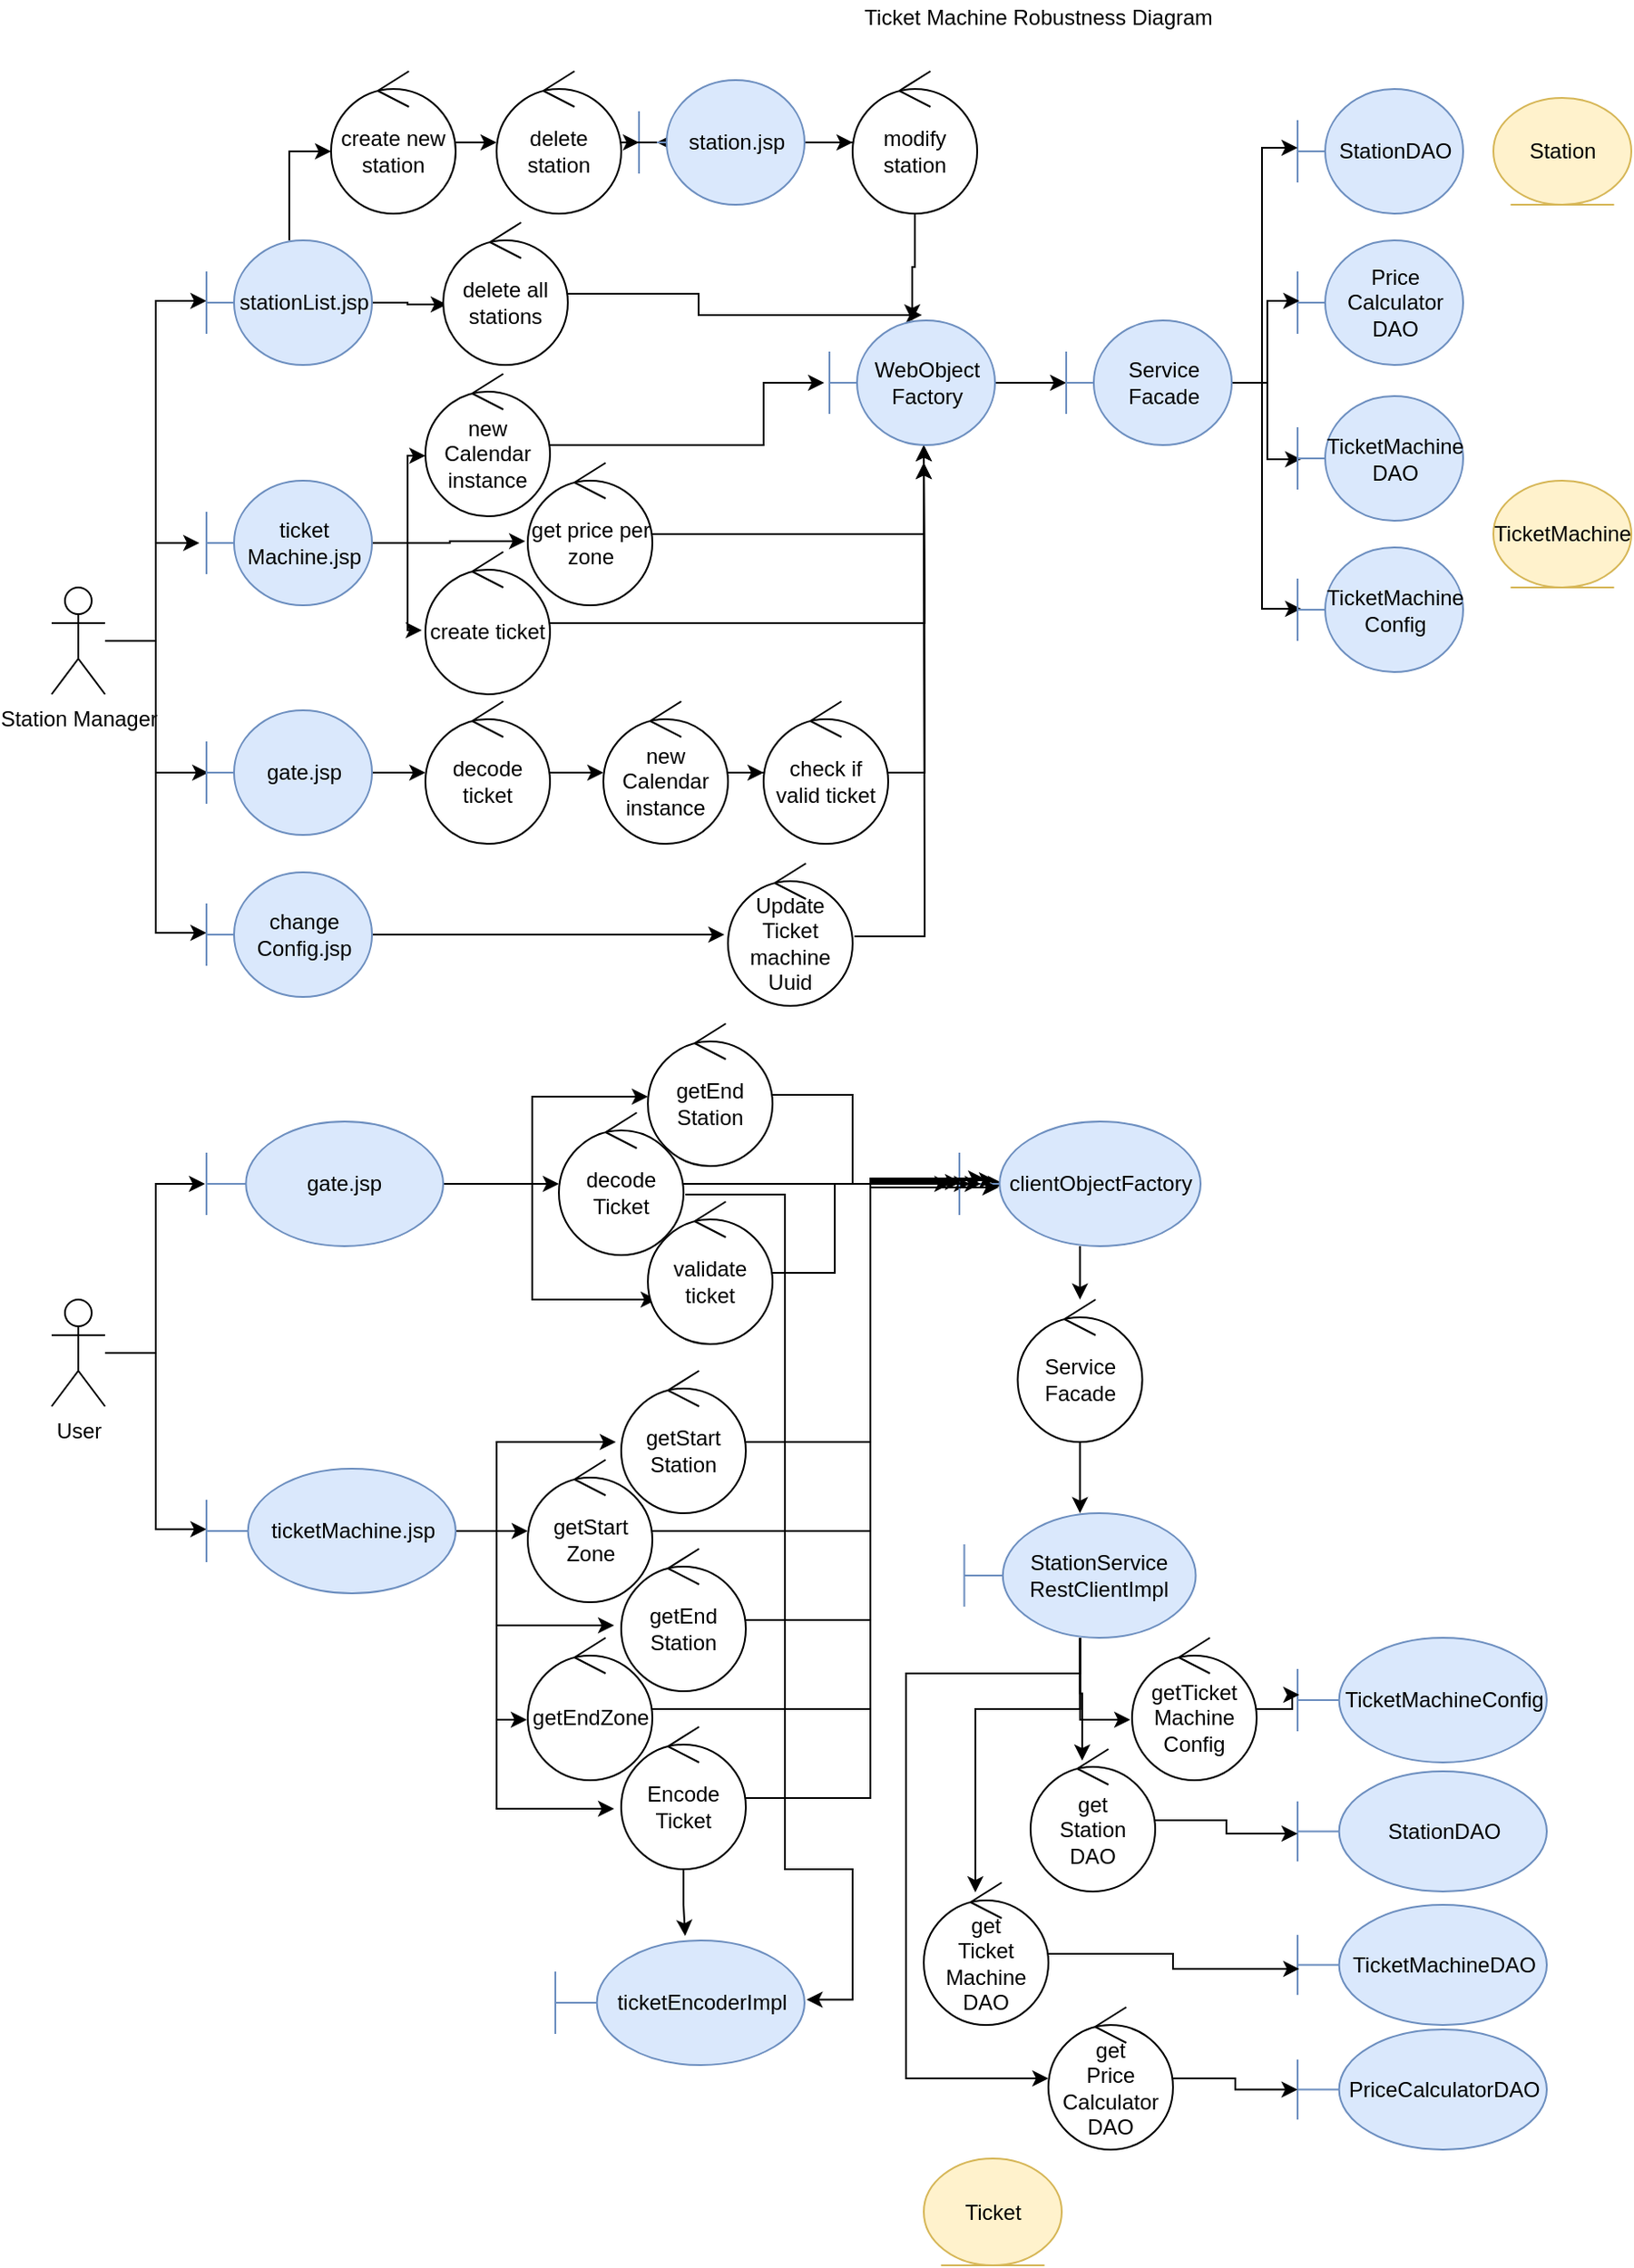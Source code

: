 <mxfile version="13.9.9" type="device"><diagram id="0575e87b-8c2b-2d22-6455-2bd15a80e59f" name="Page-1"><mxGraphModel dx="1560" dy="995" grid="1" gridSize="10" guides="1" tooltips="1" connect="1" arrows="1" fold="1" page="1" pageScale="1" pageWidth="1169" pageHeight="827" background="#ffffff" math="0" shadow="0"><root><mxCell id="0"/><mxCell id="1" parent="0"/><mxCell id="66" value="Ticket Machine Robustness Diagram" style="text;html=1;strokeColor=none;fillColor=none;align=center;verticalAlign=middle;whiteSpace=wrap;rounded=0;" parent="1" vertex="1"><mxGeometry x="377" y="10" width="415" height="20" as="geometry"/></mxCell><mxCell id="ANb1QECEl7MZ1J4UvegZ-68" style="edgeStyle=orthogonalEdgeStyle;rounded=0;orthogonalLoop=1;jettySize=auto;html=1;entryX=0;entryY=0.486;entryDx=0;entryDy=0;entryPerimeter=0;" parent="1" source="p6hAsenXbWDcMNZ4gBnN-66" target="p6hAsenXbWDcMNZ4gBnN-69" edge="1"><mxGeometry relative="1" as="geometry"/></mxCell><mxCell id="ANb1QECEl7MZ1J4UvegZ-69" style="edgeStyle=orthogonalEdgeStyle;rounded=0;orthogonalLoop=1;jettySize=auto;html=1;entryX=-0.043;entryY=0.5;entryDx=0;entryDy=0;entryPerimeter=0;" parent="1" source="p6hAsenXbWDcMNZ4gBnN-66" target="p6hAsenXbWDcMNZ4gBnN-71" edge="1"><mxGeometry relative="1" as="geometry"/></mxCell><mxCell id="ANb1QECEl7MZ1J4UvegZ-70" style="edgeStyle=orthogonalEdgeStyle;rounded=0;orthogonalLoop=1;jettySize=auto;html=1;entryX=0.011;entryY=0.5;entryDx=0;entryDy=0;entryPerimeter=0;" parent="1" source="p6hAsenXbWDcMNZ4gBnN-66" target="p6hAsenXbWDcMNZ4gBnN-109" edge="1"><mxGeometry relative="1" as="geometry"/></mxCell><mxCell id="ANb1QECEl7MZ1J4UvegZ-71" style="edgeStyle=orthogonalEdgeStyle;rounded=0;orthogonalLoop=1;jettySize=auto;html=1;entryX=0;entryY=0.486;entryDx=0;entryDy=0;entryPerimeter=0;" parent="1" source="p6hAsenXbWDcMNZ4gBnN-66" target="p6hAsenXbWDcMNZ4gBnN-118" edge="1"><mxGeometry relative="1" as="geometry"/></mxCell><mxCell id="p6hAsenXbWDcMNZ4gBnN-66" value="Station Manager" style="shape=umlActor;verticalLabelPosition=bottom;verticalAlign=top;html=1;outlineConnect=0;" parent="1" vertex="1"><mxGeometry x="30" y="340" width="30" height="60" as="geometry"/></mxCell><mxCell id="p6hAsenXbWDcMNZ4gBnN-75" style="edgeStyle=orthogonalEdgeStyle;rounded=0;orthogonalLoop=1;jettySize=auto;html=1;entryX=0;entryY=0.563;entryDx=0;entryDy=0;entryPerimeter=0;" parent="1" source="p6hAsenXbWDcMNZ4gBnN-69" target="p6hAsenXbWDcMNZ4gBnN-73" edge="1"><mxGeometry relative="1" as="geometry"/></mxCell><mxCell id="p6hAsenXbWDcMNZ4gBnN-79" style="edgeStyle=orthogonalEdgeStyle;rounded=0;orthogonalLoop=1;jettySize=auto;html=1;entryX=0.029;entryY=0.575;entryDx=0;entryDy=0;entryPerimeter=0;" parent="1" source="p6hAsenXbWDcMNZ4gBnN-69" target="p6hAsenXbWDcMNZ4gBnN-74" edge="1"><mxGeometry relative="1" as="geometry"/></mxCell><mxCell id="p6hAsenXbWDcMNZ4gBnN-69" value="stationList.jsp" style="shape=umlBoundary;whiteSpace=wrap;html=1;fillColor=#dae8fc;strokeColor=#6c8ebf;" parent="1" vertex="1"><mxGeometry x="117" y="145" width="93" height="70" as="geometry"/></mxCell><mxCell id="p6hAsenXbWDcMNZ4gBnN-89" style="edgeStyle=orthogonalEdgeStyle;rounded=0;orthogonalLoop=1;jettySize=auto;html=1;entryX=0;entryY=0.575;entryDx=0;entryDy=0;entryPerimeter=0;" parent="1" source="p6hAsenXbWDcMNZ4gBnN-71" target="p6hAsenXbWDcMNZ4gBnN-82" edge="1"><mxGeometry relative="1" as="geometry"/></mxCell><mxCell id="p6hAsenXbWDcMNZ4gBnN-90" style="edgeStyle=orthogonalEdgeStyle;rounded=0;orthogonalLoop=1;jettySize=auto;html=1;entryX=-0.021;entryY=0.55;entryDx=0;entryDy=0;entryPerimeter=0;" parent="1" source="p6hAsenXbWDcMNZ4gBnN-71" target="p6hAsenXbWDcMNZ4gBnN-83" edge="1"><mxGeometry relative="1" as="geometry"/></mxCell><mxCell id="p6hAsenXbWDcMNZ4gBnN-91" style="edgeStyle=orthogonalEdgeStyle;rounded=0;orthogonalLoop=1;jettySize=auto;html=1;entryX=-0.029;entryY=0.55;entryDx=0;entryDy=0;entryPerimeter=0;" parent="1" source="p6hAsenXbWDcMNZ4gBnN-71" target="p6hAsenXbWDcMNZ4gBnN-84" edge="1"><mxGeometry relative="1" as="geometry"/></mxCell><mxCell id="p6hAsenXbWDcMNZ4gBnN-71" value="ticket&lt;br&gt;Machine.jsp" style="shape=umlBoundary;whiteSpace=wrap;html=1;fillColor=#dae8fc;strokeColor=#6c8ebf;" parent="1" vertex="1"><mxGeometry x="117" y="280" width="93" height="70" as="geometry"/></mxCell><mxCell id="APbAVf3oP3AA69vm6qDU-67" value="" style="edgeStyle=orthogonalEdgeStyle;rounded=0;orthogonalLoop=1;jettySize=auto;html=1;" parent="1" source="p6hAsenXbWDcMNZ4gBnN-73" target="p6hAsenXbWDcMNZ4gBnN-80" edge="1"><mxGeometry relative="1" as="geometry"/></mxCell><mxCell id="p6hAsenXbWDcMNZ4gBnN-73" value="create new station" style="ellipse;shape=umlControl;whiteSpace=wrap;html=1;" parent="1" vertex="1"><mxGeometry x="187" y="50" width="70" height="80" as="geometry"/></mxCell><mxCell id="p6hAsenXbWDcMNZ4gBnN-87" style="edgeStyle=orthogonalEdgeStyle;rounded=0;orthogonalLoop=1;jettySize=auto;html=1;entryX=0.559;entryY=-0.043;entryDx=0;entryDy=0;entryPerimeter=0;" parent="1" source="p6hAsenXbWDcMNZ4gBnN-74" target="p6hAsenXbWDcMNZ4gBnN-85" edge="1"><mxGeometry relative="1" as="geometry"/></mxCell><mxCell id="p6hAsenXbWDcMNZ4gBnN-74" value="delete all stations" style="ellipse;shape=umlControl;whiteSpace=wrap;html=1;" parent="1" vertex="1"><mxGeometry x="250" y="135" width="70" height="80" as="geometry"/></mxCell><mxCell id="p6hAsenXbWDcMNZ4gBnN-107" value="" style="edgeStyle=orthogonalEdgeStyle;rounded=0;orthogonalLoop=1;jettySize=auto;html=1;" parent="1" source="p6hAsenXbWDcMNZ4gBnN-77" edge="1"><mxGeometry relative="1" as="geometry"><mxPoint x="370" y="90" as="targetPoint"/></mxGeometry></mxCell><mxCell id="APbAVf3oP3AA69vm6qDU-68" value="" style="edgeStyle=orthogonalEdgeStyle;rounded=0;orthogonalLoop=1;jettySize=auto;html=1;" parent="1" source="p6hAsenXbWDcMNZ4gBnN-77" target="p6hAsenXbWDcMNZ4gBnN-85" edge="1"><mxGeometry relative="1" as="geometry"/></mxCell><mxCell id="p6hAsenXbWDcMNZ4gBnN-77" value="modify station" style="ellipse;shape=umlControl;whiteSpace=wrap;html=1;" parent="1" vertex="1"><mxGeometry x="480" y="50" width="70" height="80" as="geometry"/></mxCell><mxCell id="p6hAsenXbWDcMNZ4gBnN-92" style="edgeStyle=orthogonalEdgeStyle;rounded=0;orthogonalLoop=1;jettySize=auto;html=1;entryX=-0.032;entryY=0.5;entryDx=0;entryDy=0;entryPerimeter=0;" parent="1" source="p6hAsenXbWDcMNZ4gBnN-82" target="p6hAsenXbWDcMNZ4gBnN-85" edge="1"><mxGeometry relative="1" as="geometry"><Array as="points"><mxPoint x="430" y="260"/><mxPoint x="430" y="225"/></Array></mxGeometry></mxCell><mxCell id="p6hAsenXbWDcMNZ4gBnN-82" value="new Calendar instance" style="ellipse;shape=umlControl;whiteSpace=wrap;html=1;" parent="1" vertex="1"><mxGeometry x="240" y="220" width="70" height="80" as="geometry"/></mxCell><mxCell id="p6hAsenXbWDcMNZ4gBnN-93" style="edgeStyle=orthogonalEdgeStyle;rounded=0;orthogonalLoop=1;jettySize=auto;html=1;entryX=0.57;entryY=1;entryDx=0;entryDy=0;entryPerimeter=0;" parent="1" source="p6hAsenXbWDcMNZ4gBnN-83" target="p6hAsenXbWDcMNZ4gBnN-85" edge="1"><mxGeometry relative="1" as="geometry"/></mxCell><mxCell id="p6hAsenXbWDcMNZ4gBnN-83" value="get price per zone" style="ellipse;shape=umlControl;whiteSpace=wrap;html=1;" parent="1" vertex="1"><mxGeometry x="297.5" y="270" width="70" height="80" as="geometry"/></mxCell><mxCell id="p6hAsenXbWDcMNZ4gBnN-94" style="edgeStyle=orthogonalEdgeStyle;rounded=0;orthogonalLoop=1;jettySize=auto;html=1;" parent="1" source="p6hAsenXbWDcMNZ4gBnN-84" edge="1"><mxGeometry relative="1" as="geometry"><mxPoint x="520" y="260" as="targetPoint"/></mxGeometry></mxCell><mxCell id="p6hAsenXbWDcMNZ4gBnN-84" value="create ticket" style="ellipse;shape=umlControl;whiteSpace=wrap;html=1;" parent="1" vertex="1"><mxGeometry x="240" y="320" width="70" height="80" as="geometry"/></mxCell><mxCell id="APbAVf3oP3AA69vm6qDU-70" value="" style="edgeStyle=orthogonalEdgeStyle;rounded=0;orthogonalLoop=1;jettySize=auto;html=1;" parent="1" source="p6hAsenXbWDcMNZ4gBnN-85" target="APbAVf3oP3AA69vm6qDU-69" edge="1"><mxGeometry relative="1" as="geometry"/></mxCell><mxCell id="p6hAsenXbWDcMNZ4gBnN-85" value="WebObject&lt;br&gt;Factory" style="shape=umlBoundary;whiteSpace=wrap;html=1;fillColor=#dae8fc;strokeColor=#6c8ebf;" parent="1" vertex="1"><mxGeometry x="467" y="190" width="93" height="70" as="geometry"/></mxCell><mxCell id="p6hAsenXbWDcMNZ4gBnN-95" value="StationDAO" style="shape=umlBoundary;whiteSpace=wrap;html=1;fillColor=#dae8fc;strokeColor=#6c8ebf;" parent="1" vertex="1"><mxGeometry x="730" y="60" width="93" height="70" as="geometry"/></mxCell><mxCell id="p6hAsenXbWDcMNZ4gBnN-99" value="Price&lt;br&gt;Calculator&lt;br&gt;DAO" style="shape=umlBoundary;whiteSpace=wrap;html=1;fillColor=#dae8fc;strokeColor=#6c8ebf;" parent="1" vertex="1"><mxGeometry x="730" y="145" width="93" height="70" as="geometry"/></mxCell><mxCell id="p6hAsenXbWDcMNZ4gBnN-102" value="Station" style="ellipse;shape=umlEntity;whiteSpace=wrap;html=1;fillColor=#fff2cc;strokeColor=#d6b656;" parent="1" vertex="1"><mxGeometry x="840" y="65" width="77.5" height="60" as="geometry"/></mxCell><mxCell id="p6hAsenXbWDcMNZ4gBnN-106" value="" style="edgeStyle=orthogonalEdgeStyle;rounded=0;orthogonalLoop=1;jettySize=auto;html=1;" parent="1" source="p6hAsenXbWDcMNZ4gBnN-104" target="p6hAsenXbWDcMNZ4gBnN-77" edge="1"><mxGeometry relative="1" as="geometry"/></mxCell><mxCell id="p6hAsenXbWDcMNZ4gBnN-104" value="station.jsp" style="shape=umlBoundary;whiteSpace=wrap;html=1;fillColor=#dae8fc;strokeColor=#6c8ebf;" parent="1" vertex="1"><mxGeometry x="360" y="55" width="93" height="70" as="geometry"/></mxCell><mxCell id="p6hAsenXbWDcMNZ4gBnN-105" style="edgeStyle=orthogonalEdgeStyle;rounded=0;orthogonalLoop=1;jettySize=auto;html=1;" parent="1" source="p6hAsenXbWDcMNZ4gBnN-80" target="p6hAsenXbWDcMNZ4gBnN-104" edge="1"><mxGeometry relative="1" as="geometry"><mxPoint x="327" y="90" as="sourcePoint"/><mxPoint x="590" y="188" as="targetPoint"/></mxGeometry></mxCell><mxCell id="p6hAsenXbWDcMNZ4gBnN-114" value="" style="edgeStyle=orthogonalEdgeStyle;rounded=0;orthogonalLoop=1;jettySize=auto;html=1;" parent="1" source="p6hAsenXbWDcMNZ4gBnN-109" target="p6hAsenXbWDcMNZ4gBnN-112" edge="1"><mxGeometry relative="1" as="geometry"/></mxCell><mxCell id="p6hAsenXbWDcMNZ4gBnN-109" value="gate.jsp" style="shape=umlBoundary;whiteSpace=wrap;html=1;fillColor=#dae8fc;strokeColor=#6c8ebf;" parent="1" vertex="1"><mxGeometry x="117" y="409" width="93" height="70" as="geometry"/></mxCell><mxCell id="p6hAsenXbWDcMNZ4gBnN-116" value="" style="edgeStyle=orthogonalEdgeStyle;rounded=0;orthogonalLoop=1;jettySize=auto;html=1;" parent="1" source="p6hAsenXbWDcMNZ4gBnN-111" target="p6hAsenXbWDcMNZ4gBnN-113" edge="1"><mxGeometry relative="1" as="geometry"/></mxCell><mxCell id="p6hAsenXbWDcMNZ4gBnN-111" value="new Calendar instance" style="ellipse;shape=umlControl;whiteSpace=wrap;html=1;" parent="1" vertex="1"><mxGeometry x="340" y="404" width="70" height="80" as="geometry"/></mxCell><mxCell id="p6hAsenXbWDcMNZ4gBnN-115" value="" style="edgeStyle=orthogonalEdgeStyle;rounded=0;orthogonalLoop=1;jettySize=auto;html=1;" parent="1" source="p6hAsenXbWDcMNZ4gBnN-112" target="p6hAsenXbWDcMNZ4gBnN-111" edge="1"><mxGeometry relative="1" as="geometry"/></mxCell><mxCell id="p6hAsenXbWDcMNZ4gBnN-112" value="decode ticket" style="ellipse;shape=umlControl;whiteSpace=wrap;html=1;" parent="1" vertex="1"><mxGeometry x="240" y="404" width="70" height="80" as="geometry"/></mxCell><mxCell id="p6hAsenXbWDcMNZ4gBnN-117" style="edgeStyle=orthogonalEdgeStyle;rounded=0;orthogonalLoop=1;jettySize=auto;html=1;" parent="1" source="p6hAsenXbWDcMNZ4gBnN-113" edge="1"><mxGeometry relative="1" as="geometry"><mxPoint x="520" y="270" as="targetPoint"/></mxGeometry></mxCell><mxCell id="p6hAsenXbWDcMNZ4gBnN-113" value="check if valid ticket" style="ellipse;shape=umlControl;whiteSpace=wrap;html=1;" parent="1" vertex="1"><mxGeometry x="430" y="404" width="70" height="80" as="geometry"/></mxCell><mxCell id="p6hAsenXbWDcMNZ4gBnN-119" style="edgeStyle=orthogonalEdgeStyle;rounded=0;orthogonalLoop=1;jettySize=auto;html=1;exitX=1.014;exitY=0.513;exitDx=0;exitDy=0;exitPerimeter=0;" parent="1" source="ANb1QECEl7MZ1J4UvegZ-66" edge="1"><mxGeometry relative="1" as="geometry"><mxPoint x="520" y="270" as="targetPoint"/></mxGeometry></mxCell><mxCell id="ANb1QECEl7MZ1J4UvegZ-67" style="edgeStyle=orthogonalEdgeStyle;rounded=0;orthogonalLoop=1;jettySize=auto;html=1;entryX=-0.029;entryY=0.5;entryDx=0;entryDy=0;entryPerimeter=0;" parent="1" source="p6hAsenXbWDcMNZ4gBnN-118" target="ANb1QECEl7MZ1J4UvegZ-66" edge="1"><mxGeometry relative="1" as="geometry"/></mxCell><mxCell id="p6hAsenXbWDcMNZ4gBnN-118" value="change&lt;br&gt;Config.jsp" style="shape=umlBoundary;whiteSpace=wrap;html=1;fillColor=#dae8fc;strokeColor=#6c8ebf;" parent="1" vertex="1"><mxGeometry x="117" y="500" width="93" height="70" as="geometry"/></mxCell><mxCell id="p6hAsenXbWDcMNZ4gBnN-80" value="delete station" style="ellipse;shape=umlControl;whiteSpace=wrap;html=1;" parent="1" vertex="1"><mxGeometry x="280" y="50" width="70" height="80" as="geometry"/></mxCell><mxCell id="APbAVf3oP3AA69vm6qDU-73" style="edgeStyle=orthogonalEdgeStyle;rounded=0;orthogonalLoop=1;jettySize=auto;html=1;" parent="1" source="APbAVf3oP3AA69vm6qDU-69" edge="1"><mxGeometry relative="1" as="geometry"><mxPoint x="730" y="93" as="targetPoint"/><Array as="points"><mxPoint x="710" y="225"/><mxPoint x="710" y="93"/></Array></mxGeometry></mxCell><mxCell id="APbAVf3oP3AA69vm6qDU-74" style="edgeStyle=orthogonalEdgeStyle;rounded=0;orthogonalLoop=1;jettySize=auto;html=1;entryX=0.011;entryY=0.486;entryDx=0;entryDy=0;entryPerimeter=0;" parent="1" source="APbAVf3oP3AA69vm6qDU-69" target="p6hAsenXbWDcMNZ4gBnN-99" edge="1"><mxGeometry relative="1" as="geometry"/></mxCell><mxCell id="APbAVf3oP3AA69vm6qDU-75" style="edgeStyle=orthogonalEdgeStyle;rounded=0;orthogonalLoop=1;jettySize=auto;html=1;entryX=0.022;entryY=0.507;entryDx=0;entryDy=0;entryPerimeter=0;" parent="1" source="APbAVf3oP3AA69vm6qDU-69" target="APbAVf3oP3AA69vm6qDU-71" edge="1"><mxGeometry relative="1" as="geometry"/></mxCell><mxCell id="APbAVf3oP3AA69vm6qDU-76" style="edgeStyle=orthogonalEdgeStyle;rounded=0;orthogonalLoop=1;jettySize=auto;html=1;entryX=0.022;entryY=0.493;entryDx=0;entryDy=0;entryPerimeter=0;" parent="1" source="APbAVf3oP3AA69vm6qDU-69" target="APbAVf3oP3AA69vm6qDU-72" edge="1"><mxGeometry relative="1" as="geometry"><Array as="points"><mxPoint x="710" y="225"/><mxPoint x="710" y="352"/></Array></mxGeometry></mxCell><mxCell id="APbAVf3oP3AA69vm6qDU-69" value="Service&lt;br&gt;Facade" style="shape=umlBoundary;whiteSpace=wrap;html=1;fillColor=#dae8fc;strokeColor=#6c8ebf;" parent="1" vertex="1"><mxGeometry x="600" y="190" width="93" height="70" as="geometry"/></mxCell><mxCell id="APbAVf3oP3AA69vm6qDU-71" value="TicketMachine&lt;br&gt;DAO" style="shape=umlBoundary;whiteSpace=wrap;html=1;fillColor=#dae8fc;strokeColor=#6c8ebf;" parent="1" vertex="1"><mxGeometry x="730" y="232.5" width="93" height="70" as="geometry"/></mxCell><mxCell id="APbAVf3oP3AA69vm6qDU-72" value="TicketMachine&lt;br&gt;Config" style="shape=umlBoundary;whiteSpace=wrap;html=1;fillColor=#dae8fc;strokeColor=#6c8ebf;" parent="1" vertex="1"><mxGeometry x="730" y="317.5" width="93" height="70" as="geometry"/></mxCell><mxCell id="APbAVf3oP3AA69vm6qDU-81" style="edgeStyle=orthogonalEdgeStyle;rounded=0;orthogonalLoop=1;jettySize=auto;html=1;entryX=-0.006;entryY=0.5;entryDx=0;entryDy=0;entryPerimeter=0;" parent="1" source="APbAVf3oP3AA69vm6qDU-77" target="APbAVf3oP3AA69vm6qDU-80" edge="1"><mxGeometry relative="1" as="geometry"/></mxCell><mxCell id="APbAVf3oP3AA69vm6qDU-102" style="edgeStyle=orthogonalEdgeStyle;rounded=0;orthogonalLoop=1;jettySize=auto;html=1;entryX=0;entryY=0.486;entryDx=0;entryDy=0;entryPerimeter=0;" parent="1" source="APbAVf3oP3AA69vm6qDU-77" target="APbAVf3oP3AA69vm6qDU-79" edge="1"><mxGeometry relative="1" as="geometry"/></mxCell><mxCell id="APbAVf3oP3AA69vm6qDU-77" value="User" style="shape=umlActor;verticalLabelPosition=bottom;verticalAlign=top;html=1;outlineConnect=0;" parent="1" vertex="1"><mxGeometry x="30" y="740" width="30" height="60" as="geometry"/></mxCell><mxCell id="APbAVf3oP3AA69vm6qDU-104" style="edgeStyle=orthogonalEdgeStyle;rounded=0;orthogonalLoop=1;jettySize=auto;html=1;entryX=-0.057;entryY=0.55;entryDx=0;entryDy=0;entryPerimeter=0;" parent="1" target="APbAVf3oP3AA69vm6qDU-97" edge="1"><mxGeometry relative="1" as="geometry"><mxPoint x="257" y="1125" as="sourcePoint"/></mxGeometry></mxCell><mxCell id="APbAVf3oP3AA69vm6qDU-105" style="edgeStyle=orthogonalEdgeStyle;rounded=0;orthogonalLoop=1;jettySize=auto;html=1;entryX=-0.029;entryY=0.625;entryDx=0;entryDy=0;entryPerimeter=0;" parent="1" target="APbAVf3oP3AA69vm6qDU-103" edge="1"><mxGeometry relative="1" as="geometry"><mxPoint x="257" y="1125" as="sourcePoint"/></mxGeometry></mxCell><mxCell id="APbAVf3oP3AA69vm6qDU-96" value="" style="edgeStyle=orthogonalEdgeStyle;rounded=0;orthogonalLoop=1;jettySize=auto;html=1;" parent="1" source="APbAVf3oP3AA69vm6qDU-79" target="APbAVf3oP3AA69vm6qDU-95" edge="1"><mxGeometry relative="1" as="geometry"/></mxCell><mxCell id="APbAVf3oP3AA69vm6qDU-106" style="edgeStyle=orthogonalEdgeStyle;rounded=0;orthogonalLoop=1;jettySize=auto;html=1;entryX=-0.043;entryY=0.5;entryDx=0;entryDy=0;entryPerimeter=0;" parent="1" source="APbAVf3oP3AA69vm6qDU-79" target="APbAVf3oP3AA69vm6qDU-98" edge="1"><mxGeometry relative="1" as="geometry"><Array as="points"><mxPoint x="280" y="870"/><mxPoint x="280" y="820"/></Array></mxGeometry></mxCell><mxCell id="APbAVf3oP3AA69vm6qDU-107" style="edgeStyle=orthogonalEdgeStyle;rounded=0;orthogonalLoop=1;jettySize=auto;html=1;entryX=-0.057;entryY=0.538;entryDx=0;entryDy=0;entryPerimeter=0;" parent="1" source="APbAVf3oP3AA69vm6qDU-79" target="APbAVf3oP3AA69vm6qDU-99" edge="1"><mxGeometry relative="1" as="geometry"><Array as="points"><mxPoint x="280" y="870"/><mxPoint x="280" y="923"/></Array></mxGeometry></mxCell><mxCell id="APbAVf3oP3AA69vm6qDU-108" style="edgeStyle=orthogonalEdgeStyle;rounded=0;orthogonalLoop=1;jettySize=auto;html=1;entryX=-0.007;entryY=0.575;entryDx=0;entryDy=0;entryPerimeter=0;" parent="1" source="APbAVf3oP3AA69vm6qDU-79" target="APbAVf3oP3AA69vm6qDU-100" edge="1"><mxGeometry relative="1" as="geometry"><Array as="points"><mxPoint x="280" y="870"/><mxPoint x="280" y="976"/></Array></mxGeometry></mxCell><mxCell id="APbAVf3oP3AA69vm6qDU-109" style="edgeStyle=orthogonalEdgeStyle;rounded=0;orthogonalLoop=1;jettySize=auto;html=1;entryX=-0.057;entryY=0.575;entryDx=0;entryDy=0;entryPerimeter=0;" parent="1" source="APbAVf3oP3AA69vm6qDU-79" target="APbAVf3oP3AA69vm6qDU-101" edge="1"><mxGeometry relative="1" as="geometry"><Array as="points"><mxPoint x="280" y="870"/><mxPoint x="280" y="1026"/></Array></mxGeometry></mxCell><mxCell id="APbAVf3oP3AA69vm6qDU-79" value="ticketMachine.jsp" style="shape=umlBoundary;whiteSpace=wrap;html=1;fillColor=#dae8fc;strokeColor=#6c8ebf;" parent="1" vertex="1"><mxGeometry x="117" y="835" width="140" height="70" as="geometry"/></mxCell><mxCell id="APbAVf3oP3AA69vm6qDU-86" value="" style="edgeStyle=orthogonalEdgeStyle;rounded=0;orthogonalLoop=1;jettySize=auto;html=1;" parent="1" source="APbAVf3oP3AA69vm6qDU-80" target="APbAVf3oP3AA69vm6qDU-84" edge="1"><mxGeometry relative="1" as="geometry"/></mxCell><mxCell id="APbAVf3oP3AA69vm6qDU-87" style="edgeStyle=orthogonalEdgeStyle;rounded=0;orthogonalLoop=1;jettySize=auto;html=1;entryX=0;entryY=0.513;entryDx=0;entryDy=0;entryPerimeter=0;" parent="1" source="APbAVf3oP3AA69vm6qDU-80" target="APbAVf3oP3AA69vm6qDU-82" edge="1"><mxGeometry relative="1" as="geometry"><Array as="points"><mxPoint x="300" y="675"/><mxPoint x="300" y="626"/></Array></mxGeometry></mxCell><mxCell id="APbAVf3oP3AA69vm6qDU-88" style="edgeStyle=orthogonalEdgeStyle;rounded=0;orthogonalLoop=1;jettySize=auto;html=1;entryX=0.071;entryY=0.688;entryDx=0;entryDy=0;entryPerimeter=0;" parent="1" source="APbAVf3oP3AA69vm6qDU-80" target="APbAVf3oP3AA69vm6qDU-83" edge="1"><mxGeometry relative="1" as="geometry"><Array as="points"><mxPoint x="300" y="675"/><mxPoint x="300" y="740"/></Array></mxGeometry></mxCell><mxCell id="APbAVf3oP3AA69vm6qDU-80" value="gate.jsp" style="shape=umlBoundary;whiteSpace=wrap;html=1;fillColor=#dae8fc;strokeColor=#6c8ebf;" parent="1" vertex="1"><mxGeometry x="117" y="640" width="133" height="70" as="geometry"/></mxCell><mxCell id="APbAVf3oP3AA69vm6qDU-110" style="edgeStyle=orthogonalEdgeStyle;rounded=0;orthogonalLoop=1;jettySize=auto;html=1;entryX=-0.037;entryY=0.5;entryDx=0;entryDy=0;entryPerimeter=0;" parent="1" source="APbAVf3oP3AA69vm6qDU-82" target="APbAVf3oP3AA69vm6qDU-89" edge="1"><mxGeometry relative="1" as="geometry"><Array as="points"><mxPoint x="480" y="625"/><mxPoint x="480" y="675"/></Array></mxGeometry></mxCell><mxCell id="APbAVf3oP3AA69vm6qDU-82" value="getEnd&lt;br&gt;Station" style="ellipse;shape=umlControl;whiteSpace=wrap;html=1;" parent="1" vertex="1"><mxGeometry x="365" y="585" width="70" height="80" as="geometry"/></mxCell><mxCell id="APbAVf3oP3AA69vm6qDU-114" style="edgeStyle=orthogonalEdgeStyle;rounded=0;orthogonalLoop=1;jettySize=auto;html=1;entryX=0.044;entryY=0.5;entryDx=0;entryDy=0;entryPerimeter=0;" parent="1" source="APbAVf3oP3AA69vm6qDU-83" target="APbAVf3oP3AA69vm6qDU-89" edge="1"><mxGeometry relative="1" as="geometry"><Array as="points"><mxPoint x="470" y="725"/><mxPoint x="470" y="675"/></Array></mxGeometry></mxCell><mxCell id="APbAVf3oP3AA69vm6qDU-83" value="validate&lt;br&gt;ticket" style="ellipse;shape=umlControl;whiteSpace=wrap;html=1;" parent="1" vertex="1"><mxGeometry x="365" y="685" width="70" height="80" as="geometry"/></mxCell><mxCell id="APbAVf3oP3AA69vm6qDU-113" style="edgeStyle=orthogonalEdgeStyle;rounded=0;orthogonalLoop=1;jettySize=auto;html=1;entryX=0.185;entryY=0.5;entryDx=0;entryDy=0;entryPerimeter=0;" parent="1" source="APbAVf3oP3AA69vm6qDU-84" target="APbAVf3oP3AA69vm6qDU-89" edge="1"><mxGeometry relative="1" as="geometry"/></mxCell><mxCell id="APbAVf3oP3AA69vm6qDU-154" style="edgeStyle=orthogonalEdgeStyle;rounded=0;orthogonalLoop=1;jettySize=auto;html=1;entryX=1.008;entryY=0.475;entryDx=0;entryDy=0;entryPerimeter=0;exitX=1.014;exitY=0.575;exitDx=0;exitDy=0;exitPerimeter=0;" parent="1" source="APbAVf3oP3AA69vm6qDU-84" target="APbAVf3oP3AA69vm6qDU-153" edge="1"><mxGeometry relative="1" as="geometry"><Array as="points"><mxPoint x="442" y="681"/><mxPoint x="442" y="1060"/><mxPoint x="480" y="1060"/><mxPoint x="480" y="1133"/></Array></mxGeometry></mxCell><mxCell id="APbAVf3oP3AA69vm6qDU-84" value="decode&lt;br&gt;Ticket" style="ellipse;shape=umlControl;whiteSpace=wrap;html=1;" parent="1" vertex="1"><mxGeometry x="315" y="635" width="70" height="80" as="geometry"/></mxCell><mxCell id="APbAVf3oP3AA69vm6qDU-138" value="" style="edgeStyle=orthogonalEdgeStyle;rounded=0;orthogonalLoop=1;jettySize=auto;html=1;" parent="1" source="APbAVf3oP3AA69vm6qDU-89" target="APbAVf3oP3AA69vm6qDU-135" edge="1"><mxGeometry relative="1" as="geometry"/></mxCell><mxCell id="APbAVf3oP3AA69vm6qDU-89" value="clientObjectFactory" style="shape=umlBoundary;whiteSpace=wrap;html=1;fillColor=#dae8fc;strokeColor=#6c8ebf;" parent="1" vertex="1"><mxGeometry x="540" y="640" width="135.5" height="70" as="geometry"/></mxCell><mxCell id="APbAVf3oP3AA69vm6qDU-116" style="edgeStyle=orthogonalEdgeStyle;rounded=0;orthogonalLoop=1;jettySize=auto;html=1;entryX=0.007;entryY=0.486;entryDx=0;entryDy=0;entryPerimeter=0;" parent="1" source="APbAVf3oP3AA69vm6qDU-95" target="APbAVf3oP3AA69vm6qDU-89" edge="1"><mxGeometry relative="1" as="geometry"><Array as="points"><mxPoint x="490" y="870"/><mxPoint x="490" y="674"/></Array></mxGeometry></mxCell><mxCell id="APbAVf3oP3AA69vm6qDU-95" value="getStart&lt;br&gt;Zone" style="ellipse;shape=umlControl;whiteSpace=wrap;html=1;" parent="1" vertex="1"><mxGeometry x="297.5" y="830" width="70" height="80" as="geometry"/></mxCell><mxCell id="APbAVf3oP3AA69vm6qDU-115" style="edgeStyle=orthogonalEdgeStyle;rounded=0;orthogonalLoop=1;jettySize=auto;html=1;entryX=0.103;entryY=0.457;entryDx=0;entryDy=0;entryPerimeter=0;" parent="1" source="APbAVf3oP3AA69vm6qDU-98" target="APbAVf3oP3AA69vm6qDU-89" edge="1"><mxGeometry relative="1" as="geometry"><Array as="points"><mxPoint x="490" y="820"/><mxPoint x="490" y="672"/></Array></mxGeometry></mxCell><mxCell id="APbAVf3oP3AA69vm6qDU-98" value="getStart&lt;br&gt;Station" style="ellipse;shape=umlControl;whiteSpace=wrap;html=1;" parent="1" vertex="1"><mxGeometry x="350" y="780" width="70" height="80" as="geometry"/></mxCell><mxCell id="APbAVf3oP3AA69vm6qDU-117" style="edgeStyle=orthogonalEdgeStyle;rounded=0;orthogonalLoop=1;jettySize=auto;html=1;entryX=0.148;entryY=0.471;entryDx=0;entryDy=0;entryPerimeter=0;" parent="1" source="APbAVf3oP3AA69vm6qDU-99" target="APbAVf3oP3AA69vm6qDU-89" edge="1"><mxGeometry relative="1" as="geometry"><Array as="points"><mxPoint x="490" y="920"/><mxPoint x="490" y="673"/></Array></mxGeometry></mxCell><mxCell id="APbAVf3oP3AA69vm6qDU-99" value="getEnd&lt;br&gt;Station" style="ellipse;shape=umlControl;whiteSpace=wrap;html=1;" parent="1" vertex="1"><mxGeometry x="350" y="880" width="70" height="80" as="geometry"/></mxCell><mxCell id="APbAVf3oP3AA69vm6qDU-118" style="edgeStyle=orthogonalEdgeStyle;rounded=0;orthogonalLoop=1;jettySize=auto;html=1;entryX=0.162;entryY=0.529;entryDx=0;entryDy=0;entryPerimeter=0;" parent="1" source="APbAVf3oP3AA69vm6qDU-100" target="APbAVf3oP3AA69vm6qDU-89" edge="1"><mxGeometry relative="1" as="geometry"><Array as="points"><mxPoint x="490" y="970"/><mxPoint x="490" y="677"/></Array></mxGeometry></mxCell><mxCell id="APbAVf3oP3AA69vm6qDU-100" value="getEndZone" style="ellipse;shape=umlControl;whiteSpace=wrap;html=1;" parent="1" vertex="1"><mxGeometry x="297.5" y="930" width="70" height="80" as="geometry"/></mxCell><mxCell id="APbAVf3oP3AA69vm6qDU-119" style="edgeStyle=orthogonalEdgeStyle;rounded=0;orthogonalLoop=1;jettySize=auto;html=1;entryX=0.089;entryY=0.5;entryDx=0;entryDy=0;entryPerimeter=0;" parent="1" source="APbAVf3oP3AA69vm6qDU-101" target="APbAVf3oP3AA69vm6qDU-89" edge="1"><mxGeometry relative="1" as="geometry"><Array as="points"><mxPoint x="490" y="1020"/><mxPoint x="490" y="675"/></Array></mxGeometry></mxCell><mxCell id="APbAVf3oP3AA69vm6qDU-156" style="edgeStyle=orthogonalEdgeStyle;rounded=0;orthogonalLoop=1;jettySize=auto;html=1;entryX=0.521;entryY=-0.036;entryDx=0;entryDy=0;entryPerimeter=0;" parent="1" source="APbAVf3oP3AA69vm6qDU-101" target="APbAVf3oP3AA69vm6qDU-153" edge="1"><mxGeometry relative="1" as="geometry"/></mxCell><mxCell id="APbAVf3oP3AA69vm6qDU-101" value="Encode&lt;br&gt;Ticket" style="ellipse;shape=umlControl;whiteSpace=wrap;html=1;" parent="1" vertex="1"><mxGeometry x="350" y="980" width="70" height="80" as="geometry"/></mxCell><mxCell id="APbAVf3oP3AA69vm6qDU-142" style="edgeStyle=orthogonalEdgeStyle;rounded=0;orthogonalLoop=1;jettySize=auto;html=1;entryX=-0.014;entryY=0.575;entryDx=0;entryDy=0;entryPerimeter=0;" parent="1" source="APbAVf3oP3AA69vm6qDU-122" target="APbAVf3oP3AA69vm6qDU-128" edge="1"><mxGeometry relative="1" as="geometry"/></mxCell><mxCell id="APbAVf3oP3AA69vm6qDU-143" style="edgeStyle=orthogonalEdgeStyle;rounded=0;orthogonalLoop=1;jettySize=auto;html=1;entryX=0.414;entryY=0.081;entryDx=0;entryDy=0;entryPerimeter=0;" parent="1" source="APbAVf3oP3AA69vm6qDU-122" target="APbAVf3oP3AA69vm6qDU-130" edge="1"><mxGeometry relative="1" as="geometry"/></mxCell><mxCell id="APbAVf3oP3AA69vm6qDU-144" style="edgeStyle=orthogonalEdgeStyle;rounded=0;orthogonalLoop=1;jettySize=auto;html=1;entryX=0.414;entryY=0.069;entryDx=0;entryDy=0;entryPerimeter=0;" parent="1" source="APbAVf3oP3AA69vm6qDU-122" target="APbAVf3oP3AA69vm6qDU-132" edge="1"><mxGeometry relative="1" as="geometry"><Array as="points"><mxPoint x="608" y="970"/><mxPoint x="549" y="970"/></Array></mxGeometry></mxCell><mxCell id="APbAVf3oP3AA69vm6qDU-145" style="edgeStyle=orthogonalEdgeStyle;rounded=0;orthogonalLoop=1;jettySize=auto;html=1;entryX=0;entryY=0.5;entryDx=0;entryDy=0;entryPerimeter=0;" parent="1" target="APbAVf3oP3AA69vm6qDU-134" edge="1"><mxGeometry relative="1" as="geometry"><mxPoint x="608" y="930" as="sourcePoint"/><Array as="points"><mxPoint x="608" y="950"/><mxPoint x="510" y="950"/><mxPoint x="510" y="1178"/></Array></mxGeometry></mxCell><mxCell id="APbAVf3oP3AA69vm6qDU-122" value="StationService&lt;br&gt;RestClientImpl" style="shape=umlBoundary;whiteSpace=wrap;html=1;fillColor=#dae8fc;strokeColor=#6c8ebf;" parent="1" vertex="1"><mxGeometry x="542.75" y="860" width="130" height="70" as="geometry"/></mxCell><mxCell id="APbAVf3oP3AA69vm6qDU-123" value="TicketMachineConfig" style="shape=umlBoundary;whiteSpace=wrap;html=1;fillColor=#dae8fc;strokeColor=#6c8ebf;" parent="1" vertex="1"><mxGeometry x="730" y="930" width="140" height="70" as="geometry"/></mxCell><mxCell id="APbAVf3oP3AA69vm6qDU-124" value="StationDAO" style="shape=umlBoundary;whiteSpace=wrap;html=1;fillColor=#dae8fc;strokeColor=#6c8ebf;" parent="1" vertex="1"><mxGeometry x="730" y="1005" width="140" height="67.5" as="geometry"/></mxCell><mxCell id="APbAVf3oP3AA69vm6qDU-125" value="TicketMachineDAO" style="shape=umlBoundary;whiteSpace=wrap;html=1;fillColor=#dae8fc;strokeColor=#6c8ebf;" parent="1" vertex="1"><mxGeometry x="730" y="1080" width="140" height="67.5" as="geometry"/></mxCell><mxCell id="APbAVf3oP3AA69vm6qDU-126" value="PriceCalculatorDAO" style="shape=umlBoundary;whiteSpace=wrap;html=1;fillColor=#dae8fc;strokeColor=#6c8ebf;" parent="1" vertex="1"><mxGeometry x="730" y="1150" width="140" height="67.5" as="geometry"/></mxCell><mxCell id="APbAVf3oP3AA69vm6qDU-152" style="edgeStyle=orthogonalEdgeStyle;rounded=0;orthogonalLoop=1;jettySize=auto;html=1;entryX=0.007;entryY=0.457;entryDx=0;entryDy=0;entryPerimeter=0;" parent="1" source="APbAVf3oP3AA69vm6qDU-128" target="APbAVf3oP3AA69vm6qDU-123" edge="1"><mxGeometry relative="1" as="geometry"/></mxCell><mxCell id="APbAVf3oP3AA69vm6qDU-128" value="getTicket&lt;br&gt;Machine&lt;br&gt;Config" style="ellipse;shape=umlControl;whiteSpace=wrap;html=1;" parent="1" vertex="1"><mxGeometry x="637" y="930" width="70" height="80" as="geometry"/></mxCell><mxCell id="APbAVf3oP3AA69vm6qDU-150" style="edgeStyle=orthogonalEdgeStyle;rounded=0;orthogonalLoop=1;jettySize=auto;html=1;entryX=0;entryY=0.519;entryDx=0;entryDy=0;entryPerimeter=0;" parent="1" source="APbAVf3oP3AA69vm6qDU-130" target="APbAVf3oP3AA69vm6qDU-124" edge="1"><mxGeometry relative="1" as="geometry"/></mxCell><mxCell id="APbAVf3oP3AA69vm6qDU-130" value="&lt;span&gt;get&lt;br&gt;Station&lt;br&gt;DAO&lt;/span&gt;" style="ellipse;shape=umlControl;whiteSpace=wrap;html=1;" parent="1" vertex="1"><mxGeometry x="580" y="992.5" width="70" height="80" as="geometry"/></mxCell><mxCell id="APbAVf3oP3AA69vm6qDU-149" style="edgeStyle=orthogonalEdgeStyle;rounded=0;orthogonalLoop=1;jettySize=auto;html=1;entryX=0.007;entryY=0.533;entryDx=0;entryDy=0;entryPerimeter=0;" parent="1" source="APbAVf3oP3AA69vm6qDU-132" target="APbAVf3oP3AA69vm6qDU-125" edge="1"><mxGeometry relative="1" as="geometry"/></mxCell><mxCell id="APbAVf3oP3AA69vm6qDU-132" value="&lt;span&gt;get&lt;br&gt;Ticket&lt;br&gt;Machine&lt;br&gt;DAO&lt;/span&gt;" style="ellipse;shape=umlControl;whiteSpace=wrap;html=1;" parent="1" vertex="1"><mxGeometry x="520" y="1067.5" width="70" height="80" as="geometry"/></mxCell><mxCell id="APbAVf3oP3AA69vm6qDU-147" value="" style="edgeStyle=orthogonalEdgeStyle;rounded=0;orthogonalLoop=1;jettySize=auto;html=1;" parent="1" source="APbAVf3oP3AA69vm6qDU-134" target="APbAVf3oP3AA69vm6qDU-126" edge="1"><mxGeometry relative="1" as="geometry"/></mxCell><mxCell id="APbAVf3oP3AA69vm6qDU-134" value="&lt;span&gt;get&lt;br&gt;Price&lt;br&gt;Calculator&lt;br&gt;DAO&lt;/span&gt;" style="ellipse;shape=umlControl;whiteSpace=wrap;html=1;" parent="1" vertex="1"><mxGeometry x="590" y="1137.5" width="70" height="80" as="geometry"/></mxCell><mxCell id="APbAVf3oP3AA69vm6qDU-140" value="" style="edgeStyle=orthogonalEdgeStyle;rounded=0;orthogonalLoop=1;jettySize=auto;html=1;" parent="1" source="APbAVf3oP3AA69vm6qDU-135" target="APbAVf3oP3AA69vm6qDU-122" edge="1"><mxGeometry relative="1" as="geometry"/></mxCell><mxCell id="APbAVf3oP3AA69vm6qDU-135" value="Service&lt;br&gt;Facade" style="ellipse;shape=umlControl;whiteSpace=wrap;html=1;" parent="1" vertex="1"><mxGeometry x="572.75" y="740" width="70" height="80" as="geometry"/></mxCell><mxCell id="APbAVf3oP3AA69vm6qDU-153" value="ticketEncoderImpl" style="shape=umlBoundary;whiteSpace=wrap;html=1;fillColor=#dae8fc;strokeColor=#6c8ebf;" parent="1" vertex="1"><mxGeometry x="313" y="1100" width="140" height="70" as="geometry"/></mxCell><mxCell id="APbAVf3oP3AA69vm6qDU-155" value="Ticket" style="ellipse;shape=umlEntity;whiteSpace=wrap;html=1;fillColor=#fff2cc;strokeColor=#d6b656;" parent="1" vertex="1"><mxGeometry x="520" y="1222.5" width="77.5" height="60" as="geometry"/></mxCell><mxCell id="ANb1QECEl7MZ1J4UvegZ-66" value="Update Ticket machine Uuid" style="ellipse;shape=umlControl;whiteSpace=wrap;html=1;" parent="1" vertex="1"><mxGeometry x="410" y="495" width="70" height="80" as="geometry"/></mxCell><mxCell id="ANb1QECEl7MZ1J4UvegZ-73" value="TicketMachine" style="ellipse;shape=umlEntity;whiteSpace=wrap;html=1;fillColor=#fff2cc;strokeColor=#d6b656;" parent="1" vertex="1"><mxGeometry x="840" y="280" width="77.5" height="60" as="geometry"/></mxCell></root></mxGraphModel></diagram></mxfile>